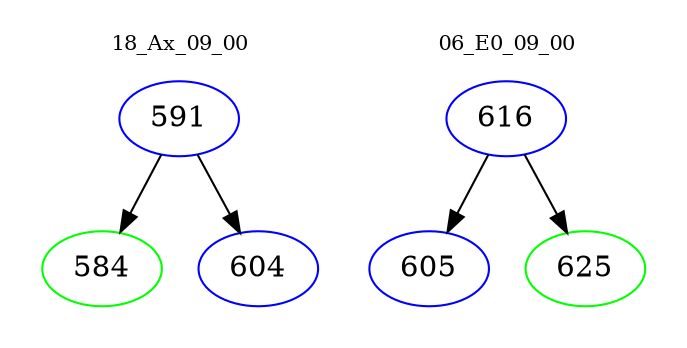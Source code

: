 digraph{
subgraph cluster_0 {
color = white
label = "18_Ax_09_00";
fontsize=10;
T0_591 [label="591", color="blue"]
T0_591 -> T0_584 [color="black"]
T0_584 [label="584", color="green"]
T0_591 -> T0_604 [color="black"]
T0_604 [label="604", color="blue"]
}
subgraph cluster_1 {
color = white
label = "06_E0_09_00";
fontsize=10;
T1_616 [label="616", color="blue"]
T1_616 -> T1_605 [color="black"]
T1_605 [label="605", color="blue"]
T1_616 -> T1_625 [color="black"]
T1_625 [label="625", color="green"]
}
}
